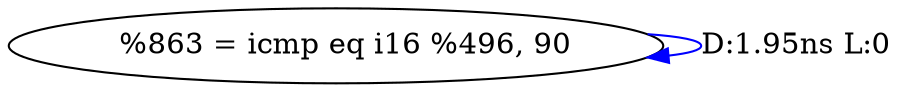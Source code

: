 digraph {
Node0x41a2a20[label="  %863 = icmp eq i16 %496, 90"];
Node0x41a2a20 -> Node0x41a2a20[label="D:1.95ns L:0",color=blue];
}
